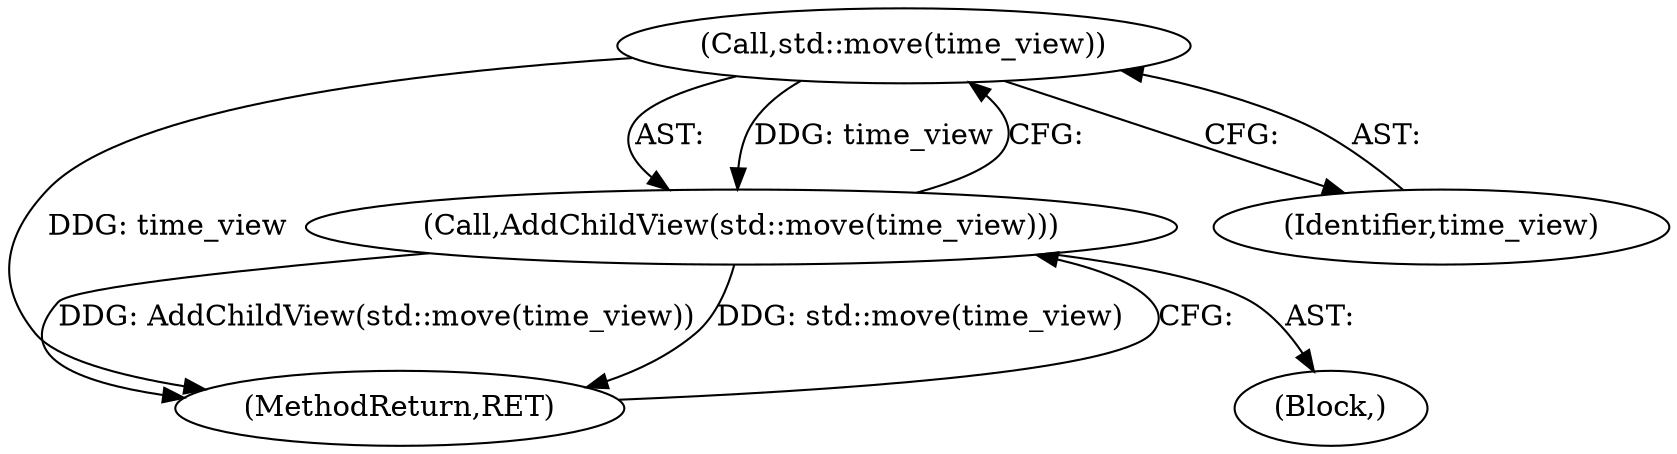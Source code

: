 digraph "0_Chrome_c25b198675380f713a56649c857b4367601d4a3d_8@API" {
"1000174" [label="(Call,std::move(time_view))"];
"1000173" [label="(Call,AddChildView(std::move(time_view)))"];
"1000176" [label="(MethodReturn,RET)"];
"1000174" [label="(Call,std::move(time_view))"];
"1000102" [label="(Block,)"];
"1000175" [label="(Identifier,time_view)"];
"1000173" [label="(Call,AddChildView(std::move(time_view)))"];
"1000174" -> "1000173"  [label="AST: "];
"1000174" -> "1000175"  [label="CFG: "];
"1000175" -> "1000174"  [label="AST: "];
"1000173" -> "1000174"  [label="CFG: "];
"1000174" -> "1000176"  [label="DDG: time_view"];
"1000174" -> "1000173"  [label="DDG: time_view"];
"1000173" -> "1000102"  [label="AST: "];
"1000176" -> "1000173"  [label="CFG: "];
"1000173" -> "1000176"  [label="DDG: AddChildView(std::move(time_view))"];
"1000173" -> "1000176"  [label="DDG: std::move(time_view)"];
}
